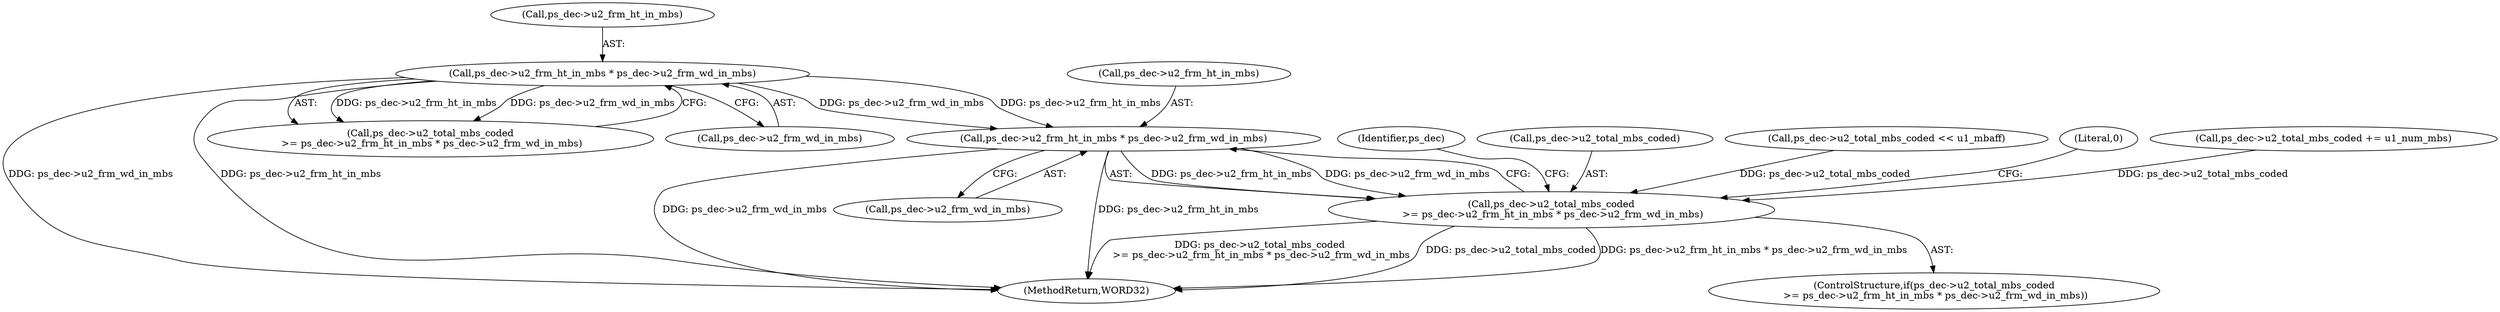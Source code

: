 digraph "0_Android_4a524d3a8ae9aa20c36430008e6bd429443f8f1d_1@pointer" {
"1001269" [label="(Call,ps_dec->u2_frm_ht_in_mbs * ps_dec->u2_frm_wd_in_mbs)"];
"1000672" [label="(Call,ps_dec->u2_frm_ht_in_mbs * ps_dec->u2_frm_wd_in_mbs)"];
"1001265" [label="(Call,ps_dec->u2_total_mbs_coded\n >= ps_dec->u2_frm_ht_in_mbs * ps_dec->u2_frm_wd_in_mbs)"];
"1001279" [label="(Identifier,ps_dec)"];
"1001266" [label="(Call,ps_dec->u2_total_mbs_coded)"];
"1000672" [label="(Call,ps_dec->u2_frm_ht_in_mbs * ps_dec->u2_frm_wd_in_mbs)"];
"1000809" [label="(Call,ps_dec->u2_total_mbs_coded << u1_mbaff)"];
"1001270" [label="(Call,ps_dec->u2_frm_ht_in_mbs)"];
"1001265" [label="(Call,ps_dec->u2_total_mbs_coded\n >= ps_dec->u2_frm_ht_in_mbs * ps_dec->u2_frm_wd_in_mbs)"];
"1001269" [label="(Call,ps_dec->u2_frm_ht_in_mbs * ps_dec->u2_frm_wd_in_mbs)"];
"1001273" [label="(Call,ps_dec->u2_frm_wd_in_mbs)"];
"1001284" [label="(MethodReturn,WORD32)"];
"1000673" [label="(Call,ps_dec->u2_frm_ht_in_mbs)"];
"1001283" [label="(Literal,0)"];
"1001193" [label="(Call,ps_dec->u2_total_mbs_coded += u1_num_mbs)"];
"1000668" [label="(Call,ps_dec->u2_total_mbs_coded\n >= ps_dec->u2_frm_ht_in_mbs * ps_dec->u2_frm_wd_in_mbs)"];
"1000676" [label="(Call,ps_dec->u2_frm_wd_in_mbs)"];
"1001264" [label="(ControlStructure,if(ps_dec->u2_total_mbs_coded\n >= ps_dec->u2_frm_ht_in_mbs * ps_dec->u2_frm_wd_in_mbs))"];
"1001269" -> "1001265"  [label="AST: "];
"1001269" -> "1001273"  [label="CFG: "];
"1001270" -> "1001269"  [label="AST: "];
"1001273" -> "1001269"  [label="AST: "];
"1001265" -> "1001269"  [label="CFG: "];
"1001269" -> "1001284"  [label="DDG: ps_dec->u2_frm_ht_in_mbs"];
"1001269" -> "1001284"  [label="DDG: ps_dec->u2_frm_wd_in_mbs"];
"1001269" -> "1001265"  [label="DDG: ps_dec->u2_frm_ht_in_mbs"];
"1001269" -> "1001265"  [label="DDG: ps_dec->u2_frm_wd_in_mbs"];
"1000672" -> "1001269"  [label="DDG: ps_dec->u2_frm_ht_in_mbs"];
"1000672" -> "1001269"  [label="DDG: ps_dec->u2_frm_wd_in_mbs"];
"1000672" -> "1000668"  [label="AST: "];
"1000672" -> "1000676"  [label="CFG: "];
"1000673" -> "1000672"  [label="AST: "];
"1000676" -> "1000672"  [label="AST: "];
"1000668" -> "1000672"  [label="CFG: "];
"1000672" -> "1001284"  [label="DDG: ps_dec->u2_frm_wd_in_mbs"];
"1000672" -> "1001284"  [label="DDG: ps_dec->u2_frm_ht_in_mbs"];
"1000672" -> "1000668"  [label="DDG: ps_dec->u2_frm_ht_in_mbs"];
"1000672" -> "1000668"  [label="DDG: ps_dec->u2_frm_wd_in_mbs"];
"1001265" -> "1001264"  [label="AST: "];
"1001266" -> "1001265"  [label="AST: "];
"1001279" -> "1001265"  [label="CFG: "];
"1001283" -> "1001265"  [label="CFG: "];
"1001265" -> "1001284"  [label="DDG: ps_dec->u2_total_mbs_coded\n >= ps_dec->u2_frm_ht_in_mbs * ps_dec->u2_frm_wd_in_mbs"];
"1001265" -> "1001284"  [label="DDG: ps_dec->u2_total_mbs_coded"];
"1001265" -> "1001284"  [label="DDG: ps_dec->u2_frm_ht_in_mbs * ps_dec->u2_frm_wd_in_mbs"];
"1001193" -> "1001265"  [label="DDG: ps_dec->u2_total_mbs_coded"];
"1000809" -> "1001265"  [label="DDG: ps_dec->u2_total_mbs_coded"];
}
